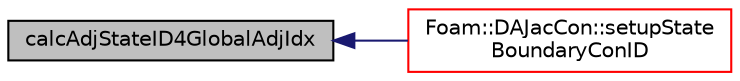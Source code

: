 digraph "calcAdjStateID4GlobalAdjIdx"
{
  bgcolor="transparent";
  edge [fontname="Helvetica",fontsize="10",labelfontname="Helvetica",labelfontsize="10"];
  node [fontname="Helvetica",fontsize="10",shape=record];
  rankdir="LR";
  Node149 [label="calcAdjStateID4GlobalAdjIdx",height=0.2,width=0.4,color="black", fillcolor="grey75", style="filled", fontcolor="black"];
  Node149 -> Node150 [dir="back",color="midnightblue",fontsize="10",style="solid",fontname="Helvetica"];
  Node150 [label="Foam::DAJacCon::setupState\lBoundaryConID",height=0.2,width=0.4,color="red",URL="$classFoam_1_1DAJacCon.html#a68317e286c7c8af7ff7f5a380f8aa0da",tooltip="calculate DAJacCon::stateBoundaryConID_ "];
}
